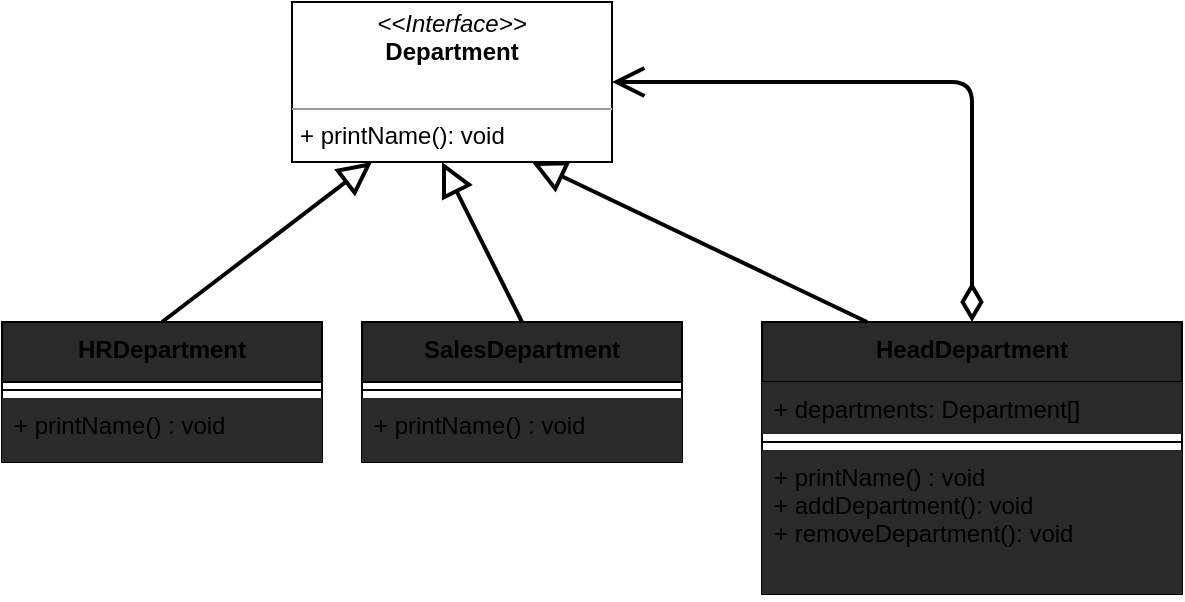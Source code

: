 <mxfile version="14.6.11" type="device"><diagram name="Page-1" id="c4acf3e9-155e-7222-9cf6-157b1a14988f"><mxGraphModel dx="1111" dy="1068" grid="1" gridSize="10" guides="1" tooltips="1" connect="1" arrows="1" fold="1" page="1" pageScale="1" pageWidth="850" pageHeight="1100" background="#ffffff" math="0" shadow="0"><root><mxCell id="0"/><mxCell id="1" parent="0"/><mxCell id="zK0Qwbevgze1guLEzHXh-1" value="&lt;p style=&quot;margin: 0px ; margin-top: 4px ; text-align: center&quot;&gt;&lt;i&gt;&amp;lt;&amp;lt;Interface&amp;gt;&amp;gt;&lt;/i&gt;&lt;br&gt;&lt;b&gt;Department&lt;/b&gt;&lt;/p&gt;&lt;br&gt;&lt;hr size=&quot;1&quot;&gt;&lt;p style=&quot;margin: 0px ; margin-left: 4px&quot;&gt;+ printName(): void&lt;/p&gt;" style="verticalAlign=top;align=left;overflow=fill;fontSize=12;fontFamily=Helvetica;html=1;" vertex="1" parent="1"><mxGeometry x="225" y="140" width="160" height="80" as="geometry"/></mxCell><mxCell id="zK0Qwbevgze1guLEzHXh-2" value="HRDepartment" style="swimlane;fontStyle=1;align=center;verticalAlign=top;childLayout=stackLayout;horizontal=1;startSize=30;horizontalStack=0;resizeParent=1;resizeParentMax=0;resizeLast=0;collapsible=1;marginBottom=0;fillColor=#2A2A2A;" vertex="1" parent="1"><mxGeometry x="80" y="300" width="160" height="70" as="geometry"/></mxCell><mxCell id="zK0Qwbevgze1guLEzHXh-3" value="" style="line;strokeWidth=1;fillColor=none;align=left;verticalAlign=middle;spacingTop=-1;spacingLeft=3;spacingRight=3;rotatable=0;labelPosition=right;points=[];portConstraint=eastwest;" vertex="1" parent="zK0Qwbevgze1guLEzHXh-2"><mxGeometry y="30" width="160" height="8" as="geometry"/></mxCell><mxCell id="zK0Qwbevgze1guLEzHXh-4" value="+ printName() : void" style="text;strokeColor=none;align=left;verticalAlign=top;spacingLeft=4;spacingRight=4;overflow=hidden;rotatable=0;points=[[0,0.5],[1,0.5]];portConstraint=eastwest;fillColor=#2a2a2a;" vertex="1" parent="zK0Qwbevgze1guLEzHXh-2"><mxGeometry y="38" width="160" height="32" as="geometry"/></mxCell><mxCell id="zK0Qwbevgze1guLEzHXh-5" value="SalesDepartment" style="swimlane;fontStyle=1;align=center;verticalAlign=top;childLayout=stackLayout;horizontal=1;startSize=30;horizontalStack=0;resizeParent=1;resizeParentMax=0;resizeLast=0;collapsible=1;marginBottom=0;fillColor=#2A2A2A;" vertex="1" parent="1"><mxGeometry x="260" y="300" width="160" height="70" as="geometry"/></mxCell><mxCell id="zK0Qwbevgze1guLEzHXh-6" value="" style="line;strokeWidth=1;fillColor=none;align=left;verticalAlign=middle;spacingTop=-1;spacingLeft=3;spacingRight=3;rotatable=0;labelPosition=right;points=[];portConstraint=eastwest;" vertex="1" parent="zK0Qwbevgze1guLEzHXh-5"><mxGeometry y="30" width="160" height="8" as="geometry"/></mxCell><mxCell id="zK0Qwbevgze1guLEzHXh-7" value="+ printName() : void" style="text;strokeColor=none;align=left;verticalAlign=top;spacingLeft=4;spacingRight=4;overflow=hidden;rotatable=0;points=[[0,0.5],[1,0.5]];portConstraint=eastwest;fillColor=#2a2a2a;" vertex="1" parent="zK0Qwbevgze1guLEzHXh-5"><mxGeometry y="38" width="160" height="32" as="geometry"/></mxCell><mxCell id="zK0Qwbevgze1guLEzHXh-8" value="HeadDepartment" style="swimlane;fontStyle=1;align=center;verticalAlign=top;childLayout=stackLayout;horizontal=1;startSize=30;horizontalStack=0;resizeParent=1;resizeParentMax=0;resizeLast=0;collapsible=1;marginBottom=0;fillColor=#2A2A2A;" vertex="1" parent="1"><mxGeometry x="460" y="300" width="210" height="136" as="geometry"/></mxCell><mxCell id="zK0Qwbevgze1guLEzHXh-14" value="+ departments: Department[]" style="text;align=left;verticalAlign=top;spacingLeft=4;spacingRight=4;overflow=hidden;rotatable=0;points=[[0,0.5],[1,0.5]];portConstraint=eastwest;fillColor=#2a2a2a;" vertex="1" parent="zK0Qwbevgze1guLEzHXh-8"><mxGeometry y="30" width="210" height="26" as="geometry"/></mxCell><mxCell id="zK0Qwbevgze1guLEzHXh-9" value="" style="line;strokeWidth=1;fillColor=none;align=left;verticalAlign=middle;spacingTop=-1;spacingLeft=3;spacingRight=3;rotatable=0;labelPosition=right;points=[];portConstraint=eastwest;" vertex="1" parent="zK0Qwbevgze1guLEzHXh-8"><mxGeometry y="56" width="210" height="8" as="geometry"/></mxCell><mxCell id="zK0Qwbevgze1guLEzHXh-10" value="+ printName() : void&#10;+ addDepartment(): void&#10;+ removeDepartment(): void" style="text;strokeColor=none;align=left;verticalAlign=top;spacingLeft=4;spacingRight=4;overflow=hidden;rotatable=0;points=[[0,0.5],[1,0.5]];portConstraint=eastwest;fillColor=#2a2a2a;" vertex="1" parent="zK0Qwbevgze1guLEzHXh-8"><mxGeometry y="64" width="210" height="72" as="geometry"/></mxCell><mxCell id="zK0Qwbevgze1guLEzHXh-11" value="" style="endArrow=block;endFill=0;endSize=12;html=1;entryX=0.25;entryY=1;entryDx=0;entryDy=0;exitX=0.5;exitY=0;exitDx=0;exitDy=0;strokeColor=#000000;strokeWidth=2;" edge="1" parent="1" source="zK0Qwbevgze1guLEzHXh-2" target="zK0Qwbevgze1guLEzHXh-1"><mxGeometry width="160" relative="1" as="geometry"><mxPoint x="490" y="160" as="sourcePoint"/><mxPoint x="650" y="160" as="targetPoint"/></mxGeometry></mxCell><mxCell id="zK0Qwbevgze1guLEzHXh-12" value="" style="endArrow=block;endFill=0;endSize=12;html=1;exitX=0.5;exitY=0;exitDx=0;exitDy=0;strokeColor=#000000;strokeWidth=2;" edge="1" parent="1" source="zK0Qwbevgze1guLEzHXh-5"><mxGeometry width="160" relative="1" as="geometry"><mxPoint x="510" y="230" as="sourcePoint"/><mxPoint x="300" y="220" as="targetPoint"/></mxGeometry></mxCell><mxCell id="zK0Qwbevgze1guLEzHXh-13" value="" style="endArrow=block;endFill=0;endSize=12;html=1;exitX=0.25;exitY=0;exitDx=0;exitDy=0;strokeColor=#000000;strokeWidth=2;entryX=0.75;entryY=1;entryDx=0;entryDy=0;" edge="1" parent="1" source="zK0Qwbevgze1guLEzHXh-8" target="zK0Qwbevgze1guLEzHXh-1"><mxGeometry width="160" relative="1" as="geometry"><mxPoint x="420" y="280" as="sourcePoint"/><mxPoint x="300" y="220" as="targetPoint"/></mxGeometry></mxCell><mxCell id="zK0Qwbevgze1guLEzHXh-15" value="" style="endArrow=open;html=1;endSize=12;startArrow=diamondThin;startSize=14;startFill=0;edgeStyle=orthogonalEdgeStyle;align=left;verticalAlign=bottom;strokeColor=#000000;strokeWidth=2;entryX=1;entryY=0.5;entryDx=0;entryDy=0;exitX=0.5;exitY=0;exitDx=0;exitDy=0;" edge="1" parent="1" source="zK0Qwbevgze1guLEzHXh-8" target="zK0Qwbevgze1guLEzHXh-1"><mxGeometry x="-1" y="3" relative="1" as="geometry"><mxPoint x="490" y="220" as="sourcePoint"/><mxPoint x="650" y="220" as="targetPoint"/></mxGeometry></mxCell></root></mxGraphModel></diagram></mxfile>